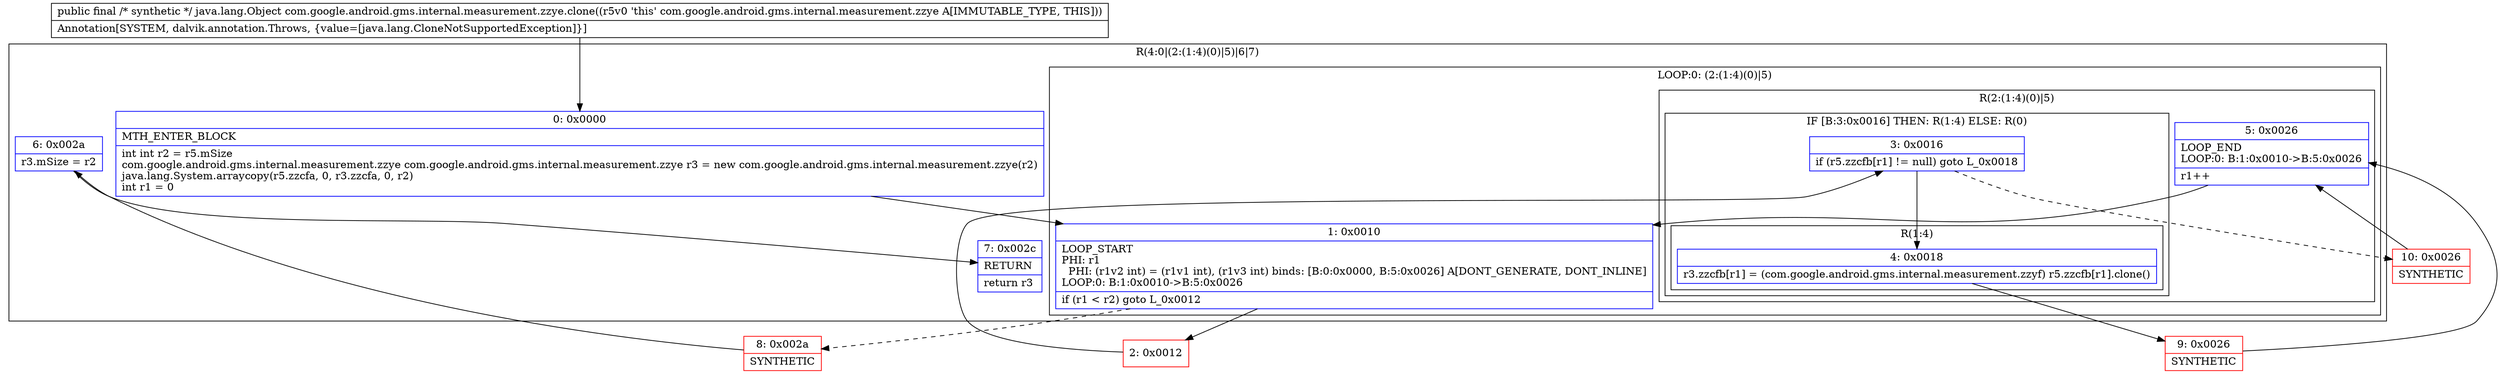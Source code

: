 digraph "CFG forcom.google.android.gms.internal.measurement.zzye.clone()Ljava\/lang\/Object;" {
subgraph cluster_Region_235039704 {
label = "R(4:0|(2:(1:4)(0)|5)|6|7)";
node [shape=record,color=blue];
Node_0 [shape=record,label="{0\:\ 0x0000|MTH_ENTER_BLOCK\l|int int r2 = r5.mSize\lcom.google.android.gms.internal.measurement.zzye com.google.android.gms.internal.measurement.zzye r3 = new com.google.android.gms.internal.measurement.zzye(r2)\ljava.lang.System.arraycopy(r5.zzcfa, 0, r3.zzcfa, 0, r2)\lint r1 = 0\l}"];
subgraph cluster_LoopRegion_1460434776 {
label = "LOOP:0: (2:(1:4)(0)|5)";
node [shape=record,color=blue];
Node_1 [shape=record,label="{1\:\ 0x0010|LOOP_START\lPHI: r1 \l  PHI: (r1v2 int) = (r1v1 int), (r1v3 int) binds: [B:0:0x0000, B:5:0x0026] A[DONT_GENERATE, DONT_INLINE]\lLOOP:0: B:1:0x0010\-\>B:5:0x0026\l|if (r1 \< r2) goto L_0x0012\l}"];
subgraph cluster_Region_1164637342 {
label = "R(2:(1:4)(0)|5)";
node [shape=record,color=blue];
subgraph cluster_IfRegion_1479215936 {
label = "IF [B:3:0x0016] THEN: R(1:4) ELSE: R(0)";
node [shape=record,color=blue];
Node_3 [shape=record,label="{3\:\ 0x0016|if (r5.zzcfb[r1] != null) goto L_0x0018\l}"];
subgraph cluster_Region_287802361 {
label = "R(1:4)";
node [shape=record,color=blue];
Node_4 [shape=record,label="{4\:\ 0x0018|r3.zzcfb[r1] = (com.google.android.gms.internal.measurement.zzyf) r5.zzcfb[r1].clone()\l}"];
}
subgraph cluster_Region_756602531 {
label = "R(0)";
node [shape=record,color=blue];
}
}
Node_5 [shape=record,label="{5\:\ 0x0026|LOOP_END\lLOOP:0: B:1:0x0010\-\>B:5:0x0026\l|r1++\l}"];
}
}
Node_6 [shape=record,label="{6\:\ 0x002a|r3.mSize = r2\l}"];
Node_7 [shape=record,label="{7\:\ 0x002c|RETURN\l|return r3\l}"];
}
Node_2 [shape=record,color=red,label="{2\:\ 0x0012}"];
Node_8 [shape=record,color=red,label="{8\:\ 0x002a|SYNTHETIC\l}"];
Node_9 [shape=record,color=red,label="{9\:\ 0x0026|SYNTHETIC\l}"];
Node_10 [shape=record,color=red,label="{10\:\ 0x0026|SYNTHETIC\l}"];
MethodNode[shape=record,label="{public final \/* synthetic *\/ java.lang.Object com.google.android.gms.internal.measurement.zzye.clone((r5v0 'this' com.google.android.gms.internal.measurement.zzye A[IMMUTABLE_TYPE, THIS]))  | Annotation[SYSTEM, dalvik.annotation.Throws, \{value=[java.lang.CloneNotSupportedException]\}]\l}"];
MethodNode -> Node_0;
Node_0 -> Node_1;
Node_1 -> Node_2;
Node_1 -> Node_8[style=dashed];
Node_3 -> Node_4;
Node_3 -> Node_10[style=dashed];
Node_4 -> Node_9;
Node_5 -> Node_1;
Node_6 -> Node_7;
Node_2 -> Node_3;
Node_8 -> Node_6;
Node_9 -> Node_5;
Node_10 -> Node_5;
}

